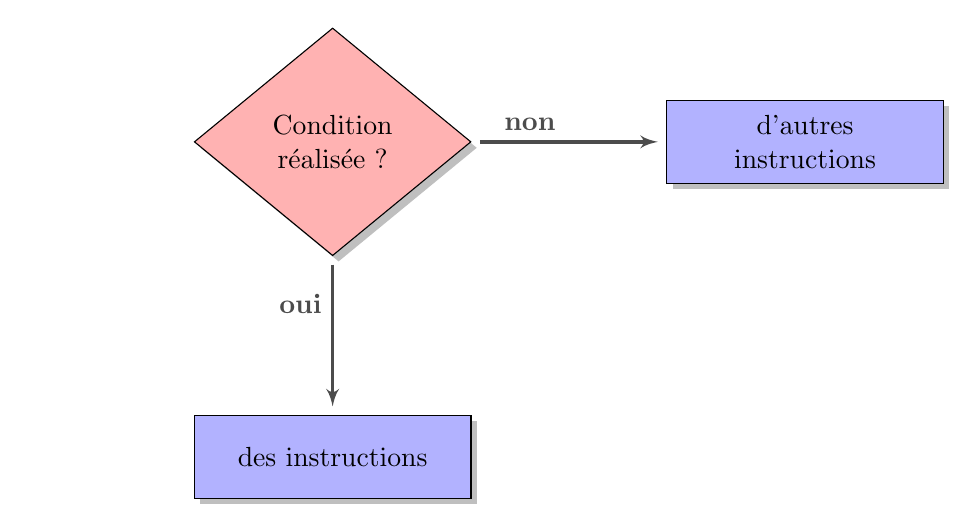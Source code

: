 \usetikzlibrary{shadows,arrows, shapes}
% Define block styles
\tikzstyle{boxstyle} =  [draw, text width=8em, text centered, minimum width=10em,  minimum height=3em, drop shadow]
\tikzstyle{boxinput} = [boxstyle, rounded corners, drop shadow, fill=green!30]
\tikzstyle{instruction} = [boxstyle,  fill=blue!30]
\tikzstyle{ifthen} = [boxstyle,  text width=5em, diamond, fill=red!30]
\tikzstyle{line} = [draw, very thick, shorten <=3pt,shorten >=3pt, color=black!70, -latex']
\begin{tikzpicture}[scale=1,every node/.style={transform shape}]

% Draw diagram elements
\path node(P1)[ifthen] {Condition r\'ealis\'ee ?};
\path (P1)+(0,-4) node(P2)[instruction] {des instructions};
\path (P1)+(6,0) node(P3)[instruction] {d'autres 

instructions};


% Draw arrows between elements
\path[line] (P1.south) -- node [left,pos=0.3] {\bf oui} (P2);
\path[line] (P1.east) -- node [above,pos=0.3] {\bf non} (P3);




\end{tikzpicture}